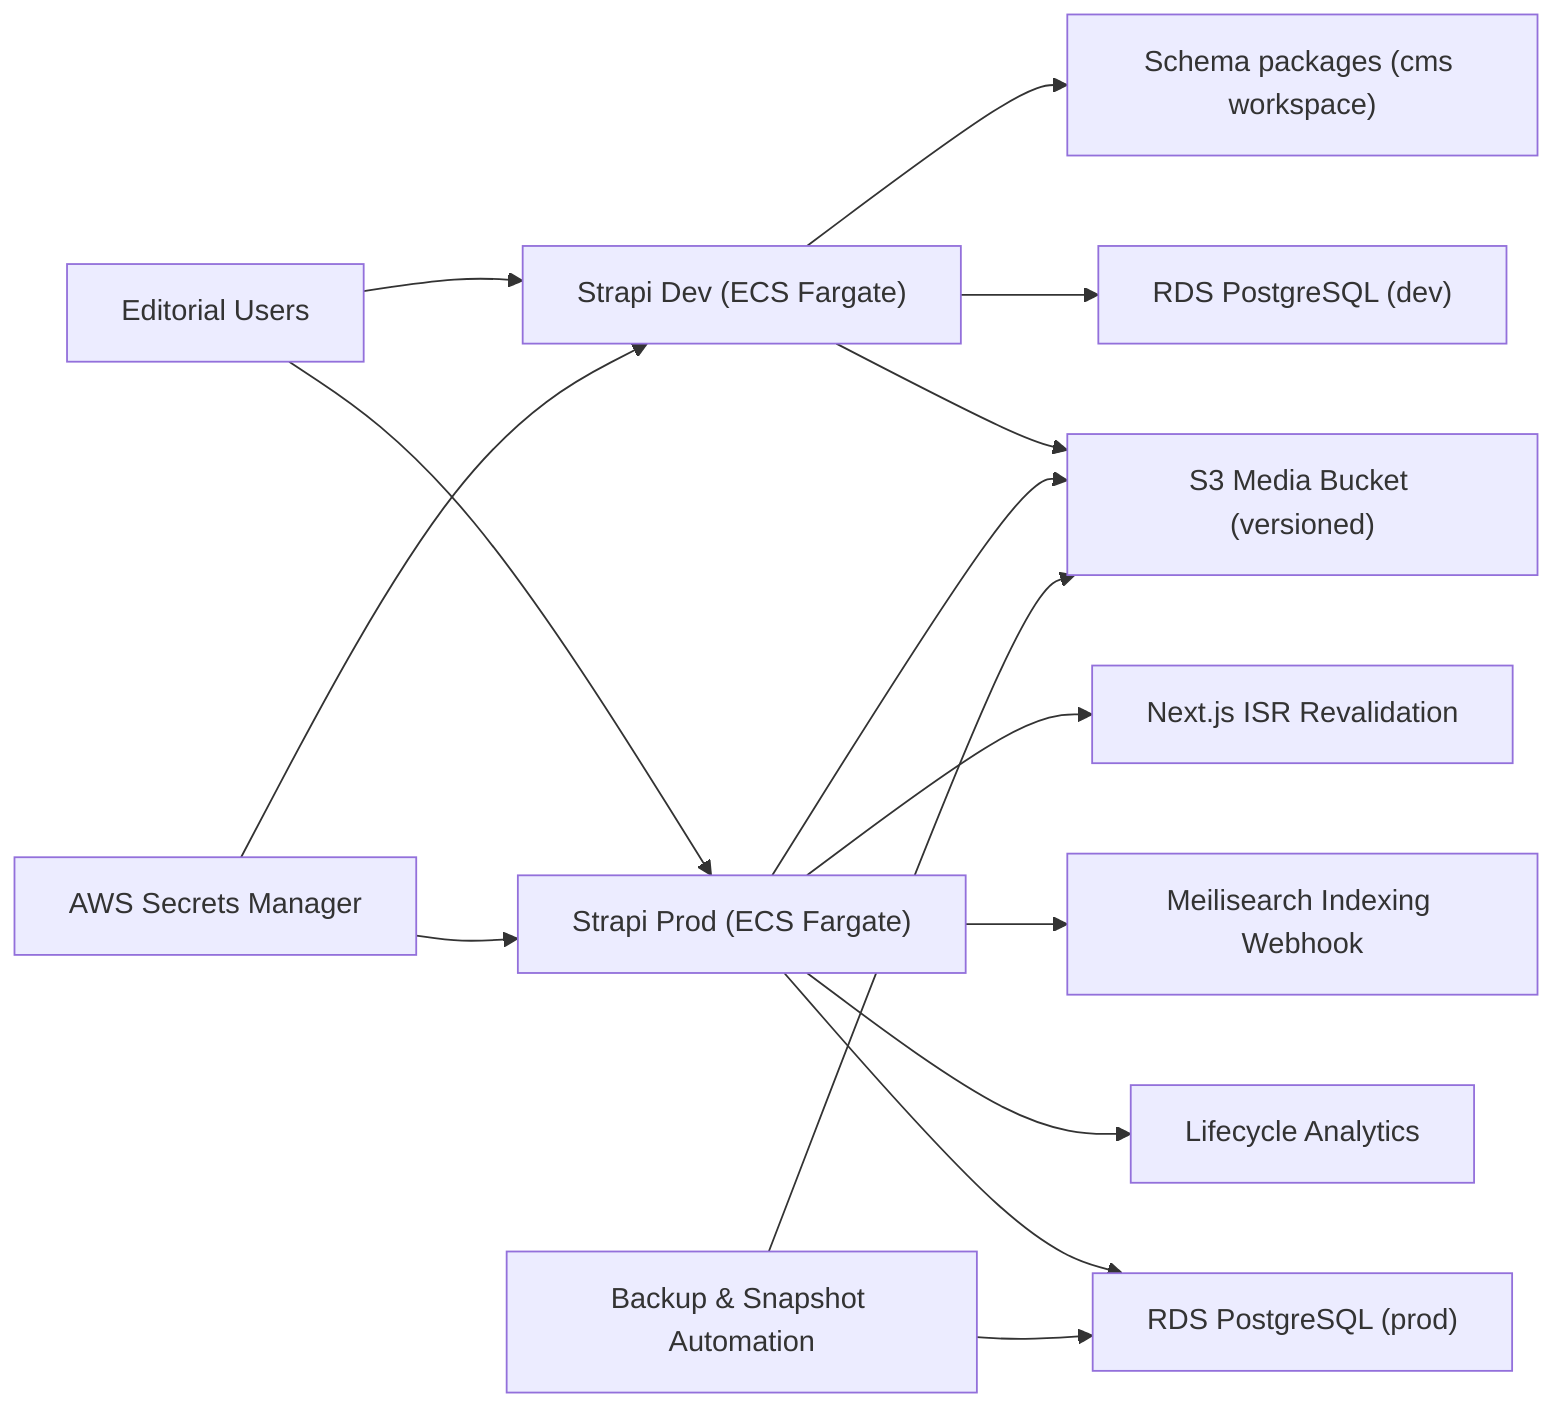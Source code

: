 flowchart LR
    Editors["Editorial Users"] --> StrapiDev["Strapi Dev (ECS Fargate)"]
    Editors --> StrapiProd["Strapi Prod (ECS Fargate)"]
    StrapiDev --> GitPackages["Schema packages (cms workspace)"]
    StrapiProd --> NextRevalidate["Next.js ISR Revalidation"]
    StrapiProd --> MeilisearchWebhook["Meilisearch Indexing Webhook"]
    StrapiProd --> AnalyticsWebhook["Lifecycle Analytics"]
    StrapiDev --> RDSDev["RDS PostgreSQL (dev)"]
    StrapiProd --> RDSProd["RDS PostgreSQL (prod)"]
    StrapiDev --> S3Media["S3 Media Bucket (versioned)"]
    StrapiProd --> S3Media
    SecretsManager["AWS Secrets Manager"] --> StrapiDev
    SecretsManager --> StrapiProd
    BackupJobs["Backup & Snapshot Automation"] --> RDSProd
    BackupJobs --> S3Media